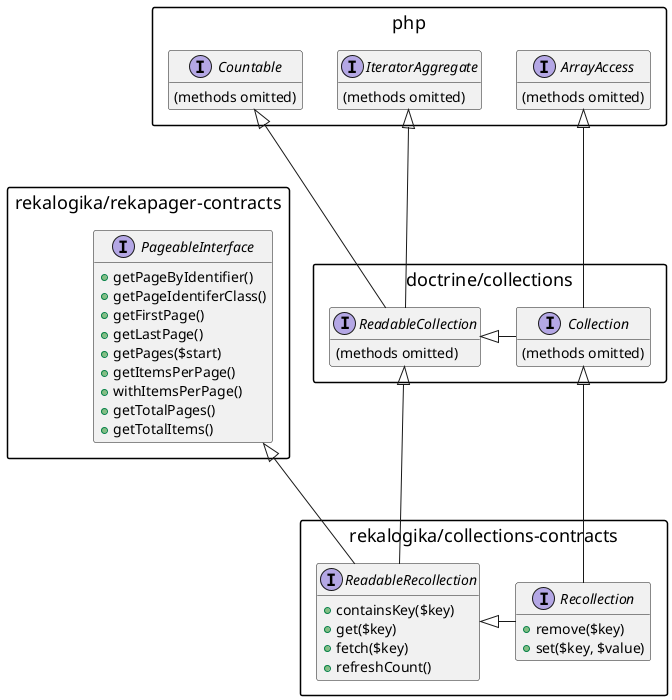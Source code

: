 @startuml recollection

skinparam packageStyle rectangle
hide empty methods
hide empty attributes

<style>
title {
    HorizontalAlignment left
    FontSize 18
    FontStyle normal
}
</style>

package php {
    interface ArrayAccess as "ArrayAccess" {
        (methods omitted)
    }

    interface Countable as "Countable" {
        (methods omitted)
    }

    interface IteratorAggregate as "IteratorAggregate" {
        (methods omitted)
    }
}

package "doctrine/collections" {
    interface ReadableCollection as "ReadableCollection" {
        (methods omitted)
    }

    Countable <|-- ReadableCollection
    IteratorAggregate <|-- ReadableCollection

    interface Collection as "Collection" {
        (methods omitted)
    }

    ArrayAccess <|--- Collection

    ReadableCollection <|- Collection
}

package "rekalogika/rekapager-contracts" {
    interface PageableInterface {
        +getPageByIdentifier()
        +getPageIdentiferClass()
        +getFirstPage()
        +getLastPage()
        +getPages($start)
        +getItemsPerPage()
        +withItemsPerPage()
        +getTotalPages()
        +getTotalItems()
    }
}

package "rekalogika/collections-contracts" {
    interface ReadableRecollection {
        +containsKey($key)
        +get($key)
        +fetch($key)
        +refreshCount()
    }

    PageableInterface <|--- ReadableRecollection
    ReadableCollection <|--- ReadableRecollection

    interface Recollection {
        +remove($key)
        +set($key, $value)
    }

    ReadableRecollection <|- Recollection
    Collection <|--- Recollection
}

@enduml
